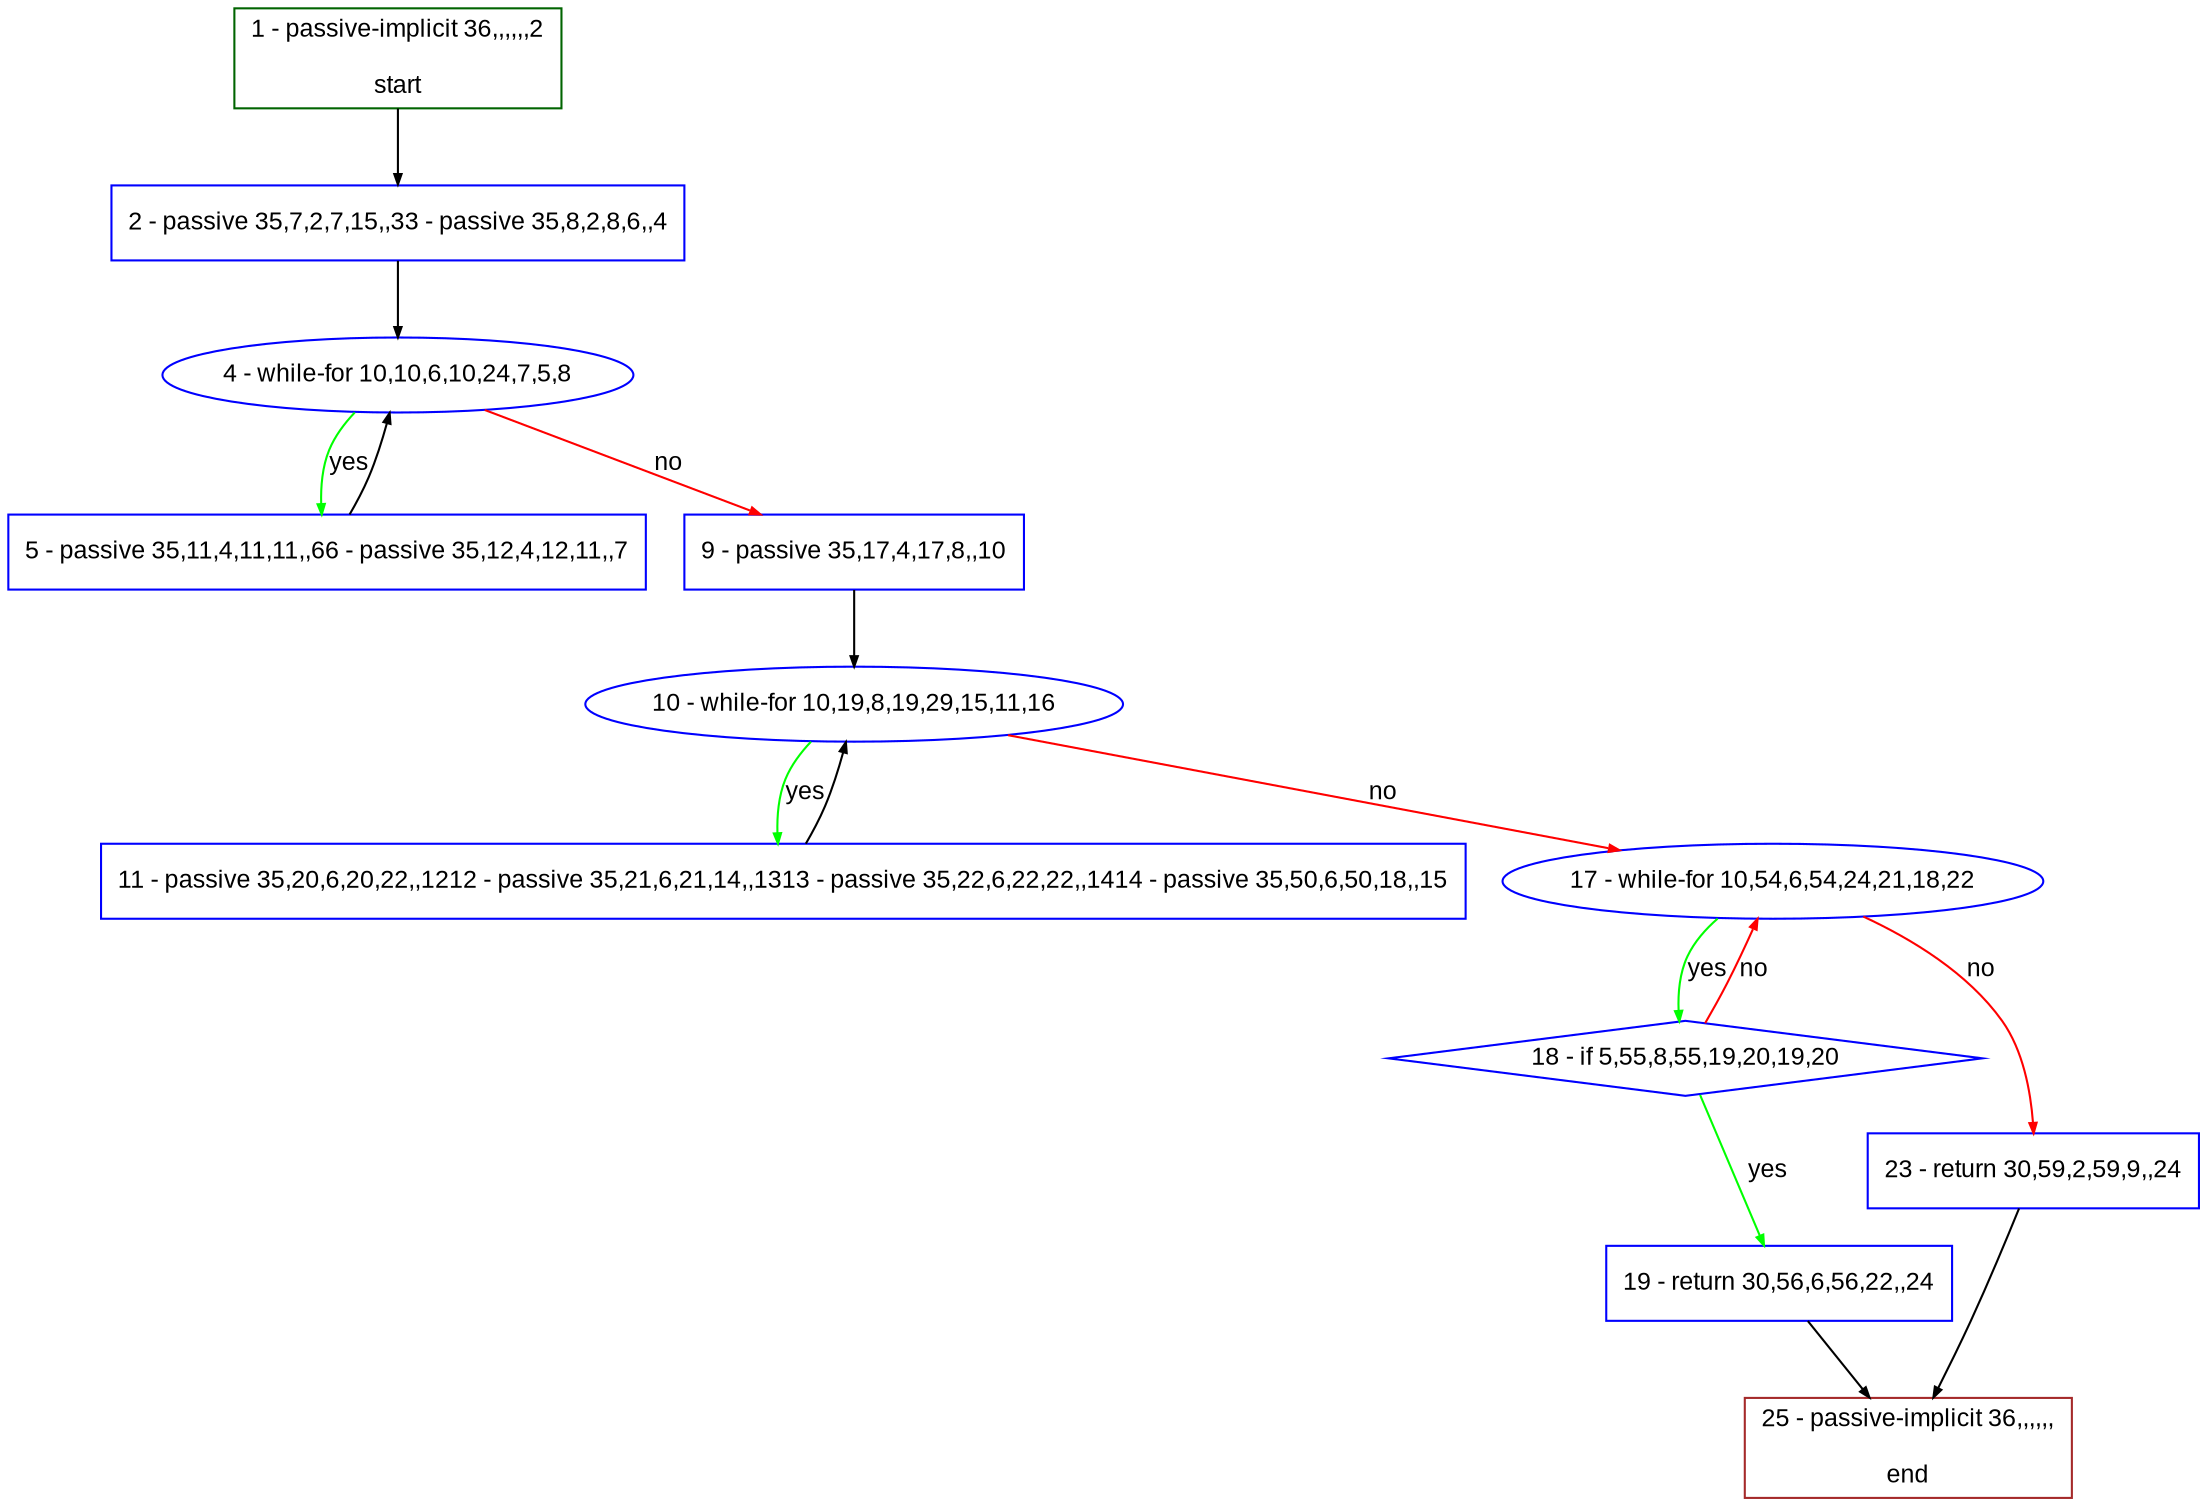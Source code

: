 digraph "" {
  graph [bgcolor="white", fillcolor="#FFFFCC", pack="true", packmode="clust", fontname="Arial", label="", fontsize="12", compound="true", style="rounded,filled"];
  node [node_initialized="no", fillcolor="white", fontname="Arial", label="", color="grey", fontsize="12", fixedsize="false", compound="true", shape="rectangle", style="filled"];
  edge [arrowtail="none", lhead="", fontcolor="black", fontname="Arial", label="", color="black", fontsize="12", arrowhead="normal", arrowsize="0.5", compound="true", ltail="", dir="forward"];
  __N1 [fillcolor="#ffffff", label="2 - passive 35,7,2,7,15,,33 - passive 35,8,2,8,6,,4", color="#0000ff", shape="box", style="filled"];
  __N2 [fillcolor="#ffffff", label="1 - passive-implicit 36,,,,,,2\n\nstart", color="#006400", shape="box", style="filled"];
  __N3 [fillcolor="#ffffff", label="4 - while-for 10,10,6,10,24,7,5,8", color="#0000ff", shape="oval", style="filled"];
  __N4 [fillcolor="#ffffff", label="5 - passive 35,11,4,11,11,,66 - passive 35,12,4,12,11,,7", color="#0000ff", shape="box", style="filled"];
  __N5 [fillcolor="#ffffff", label="9 - passive 35,17,4,17,8,,10", color="#0000ff", shape="box", style="filled"];
  __N6 [fillcolor="#ffffff", label="10 - while-for 10,19,8,19,29,15,11,16", color="#0000ff", shape="oval", style="filled"];
  __N7 [fillcolor="#ffffff", label="11 - passive 35,20,6,20,22,,1212 - passive 35,21,6,21,14,,1313 - passive 35,22,6,22,22,,1414 - passive 35,50,6,50,18,,15", color="#0000ff", shape="box", style="filled"];
  __N8 [fillcolor="#ffffff", label="17 - while-for 10,54,6,54,24,21,18,22", color="#0000ff", shape="oval", style="filled"];
  __N9 [fillcolor="#ffffff", label="18 - if 5,55,8,55,19,20,19,20", color="#0000ff", shape="diamond", style="filled"];
  __N10 [fillcolor="#ffffff", label="23 - return 30,59,2,59,9,,24", color="#0000ff", shape="box", style="filled"];
  __N11 [fillcolor="#ffffff", label="19 - return 30,56,6,56,22,,24", color="#0000ff", shape="box", style="filled"];
  __N12 [fillcolor="#ffffff", label="25 - passive-implicit 36,,,,,,\n\nend", color="#a52a2a", shape="box", style="filled"];
  __N2 -> __N1 [arrowtail="none", color="#000000", label="", arrowhead="normal", dir="forward"];
  __N1 -> __N3 [arrowtail="none", color="#000000", label="", arrowhead="normal", dir="forward"];
  __N3 -> __N4 [arrowtail="none", color="#00ff00", label="yes", arrowhead="normal", dir="forward"];
  __N4 -> __N3 [arrowtail="none", color="#000000", label="", arrowhead="normal", dir="forward"];
  __N3 -> __N5 [arrowtail="none", color="#ff0000", label="no", arrowhead="normal", dir="forward"];
  __N5 -> __N6 [arrowtail="none", color="#000000", label="", arrowhead="normal", dir="forward"];
  __N6 -> __N7 [arrowtail="none", color="#00ff00", label="yes", arrowhead="normal", dir="forward"];
  __N7 -> __N6 [arrowtail="none", color="#000000", label="", arrowhead="normal", dir="forward"];
  __N6 -> __N8 [arrowtail="none", color="#ff0000", label="no", arrowhead="normal", dir="forward"];
  __N8 -> __N9 [arrowtail="none", color="#00ff00", label="yes", arrowhead="normal", dir="forward"];
  __N9 -> __N8 [arrowtail="none", color="#ff0000", label="no", arrowhead="normal", dir="forward"];
  __N8 -> __N10 [arrowtail="none", color="#ff0000", label="no", arrowhead="normal", dir="forward"];
  __N9 -> __N11 [arrowtail="none", color="#00ff00", label="yes", arrowhead="normal", dir="forward"];
  __N11 -> __N12 [arrowtail="none", color="#000000", label="", arrowhead="normal", dir="forward"];
  __N10 -> __N12 [arrowtail="none", color="#000000", label="", arrowhead="normal", dir="forward"];
}
